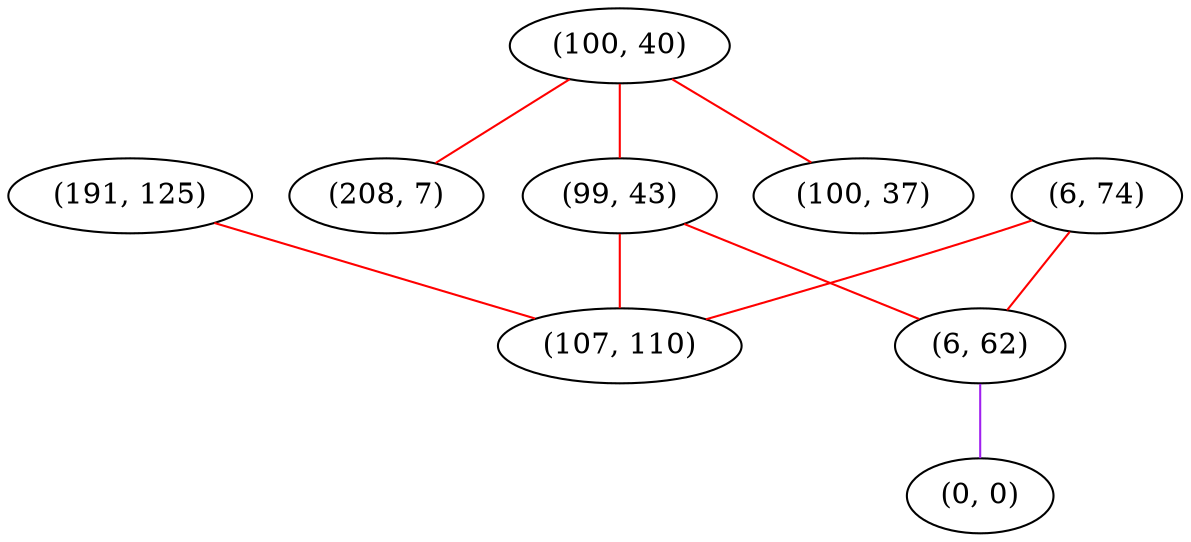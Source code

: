 graph "" {
"(191, 125)";
"(100, 40)";
"(100, 37)";
"(6, 74)";
"(99, 43)";
"(6, 62)";
"(0, 0)";
"(107, 110)";
"(208, 7)";
"(191, 125)" -- "(107, 110)"  [color=red, key=0, weight=1];
"(100, 40)" -- "(100, 37)"  [color=red, key=0, weight=1];
"(100, 40)" -- "(99, 43)"  [color=red, key=0, weight=1];
"(100, 40)" -- "(208, 7)"  [color=red, key=0, weight=1];
"(6, 74)" -- "(107, 110)"  [color=red, key=0, weight=1];
"(6, 74)" -- "(6, 62)"  [color=red, key=0, weight=1];
"(99, 43)" -- "(6, 62)"  [color=red, key=0, weight=1];
"(99, 43)" -- "(107, 110)"  [color=red, key=0, weight=1];
"(6, 62)" -- "(0, 0)"  [color=purple, key=0, weight=4];
}

